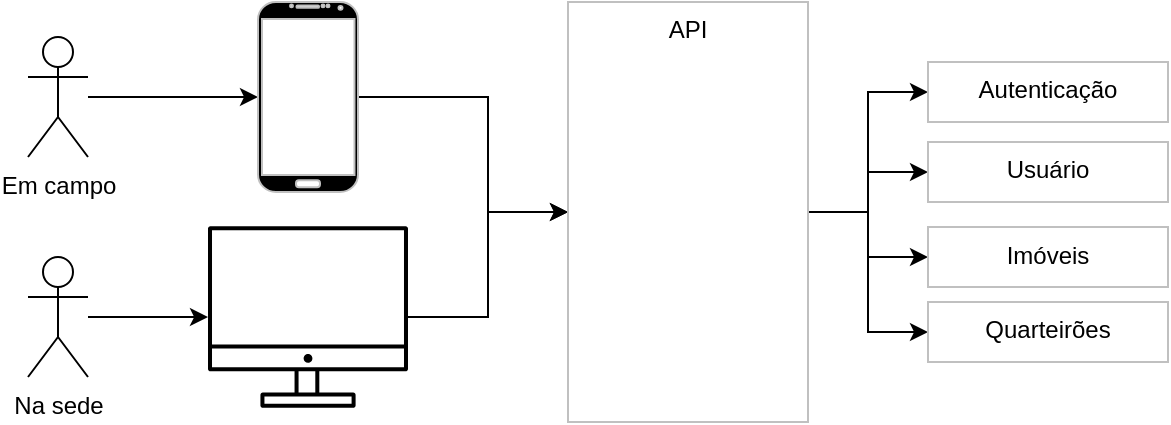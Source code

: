 <mxfile version="21.3.6" type="github">
  <diagram name="Página-1" id="iNaVJ4ki2ZXxPQHuFq8B">
    <mxGraphModel dx="1357" dy="324" grid="1" gridSize="10" guides="1" tooltips="1" connect="1" arrows="1" fold="1" page="1" pageScale="1" pageWidth="827" pageHeight="1169" math="0" shadow="0">
      <root>
        <mxCell id="0" />
        <mxCell id="1" parent="0" />
        <mxCell id="kQsGSucea-r5Y_LSZo7t-3" value="" style="edgeStyle=orthogonalEdgeStyle;rounded=0;orthogonalLoop=1;jettySize=auto;html=1;" parent="1" source="kQsGSucea-r5Y_LSZo7t-1" target="kQsGSucea-r5Y_LSZo7t-4" edge="1">
          <mxGeometry relative="1" as="geometry">
            <mxPoint x="-685" y="67.5" as="targetPoint" />
          </mxGeometry>
        </mxCell>
        <mxCell id="kQsGSucea-r5Y_LSZo7t-1" value="Em campo&lt;br&gt;" style="shape=umlActor;verticalLabelPosition=bottom;verticalAlign=top;html=1;outlineConnect=0;" parent="1" vertex="1">
          <mxGeometry x="-810" y="37.5" width="30" height="60" as="geometry" />
        </mxCell>
        <mxCell id="kQsGSucea-r5Y_LSZo7t-19" style="edgeStyle=orthogonalEdgeStyle;rounded=0;orthogonalLoop=1;jettySize=auto;html=1;entryX=0;entryY=0.5;entryDx=0;entryDy=0;" parent="1" source="kQsGSucea-r5Y_LSZo7t-4" target="kQsGSucea-r5Y_LSZo7t-14" edge="1">
          <mxGeometry relative="1" as="geometry">
            <Array as="points">
              <mxPoint x="-580" y="67.5" />
              <mxPoint x="-580" y="125.5" />
            </Array>
          </mxGeometry>
        </mxCell>
        <mxCell id="kQsGSucea-r5Y_LSZo7t-4" value="" style="verticalLabelPosition=bottom;verticalAlign=top;html=1;shadow=0;dashed=0;strokeWidth=1;shape=mxgraph.android.phone2;strokeColor=#c0c0c0;fillColor=#000000;" parent="1" vertex="1">
          <mxGeometry x="-695" y="20" width="50" height="95" as="geometry" />
        </mxCell>
        <mxCell id="kQsGSucea-r5Y_LSZo7t-8" style="edgeStyle=orthogonalEdgeStyle;rounded=0;orthogonalLoop=1;jettySize=auto;html=1;" parent="1" source="kQsGSucea-r5Y_LSZo7t-5" target="kQsGSucea-r5Y_LSZo7t-6" edge="1">
          <mxGeometry relative="1" as="geometry" />
        </mxCell>
        <mxCell id="kQsGSucea-r5Y_LSZo7t-5" value="Na sede&lt;br&gt;" style="shape=umlActor;verticalLabelPosition=bottom;verticalAlign=top;html=1;outlineConnect=0;" parent="1" vertex="1">
          <mxGeometry x="-810" y="147.5" width="30" height="60" as="geometry" />
        </mxCell>
        <mxCell id="kQsGSucea-r5Y_LSZo7t-18" style="edgeStyle=orthogonalEdgeStyle;rounded=0;orthogonalLoop=1;jettySize=auto;html=1;entryX=0;entryY=0.5;entryDx=0;entryDy=0;" parent="1" source="kQsGSucea-r5Y_LSZo7t-6" target="kQsGSucea-r5Y_LSZo7t-14" edge="1">
          <mxGeometry relative="1" as="geometry">
            <Array as="points">
              <mxPoint x="-580" y="177.5" />
              <mxPoint x="-580" y="125.5" />
            </Array>
          </mxGeometry>
        </mxCell>
        <mxCell id="kQsGSucea-r5Y_LSZo7t-6" value="" style="sketch=0;outlineConnect=0;gradientColor=none;fontColor=#545B64;strokeColor=none;fillColor=#000000;dashed=0;verticalLabelPosition=bottom;verticalAlign=top;align=center;html=1;fontSize=12;fontStyle=0;aspect=fixed;shape=mxgraph.aws4.illustration_desktop;pointerEvents=1" parent="1" vertex="1">
          <mxGeometry x="-720" y="132" width="100" height="91" as="geometry" />
        </mxCell>
        <mxCell id="kQsGSucea-r5Y_LSZo7t-22" value="" style="edgeStyle=orthogonalEdgeStyle;rounded=0;orthogonalLoop=1;jettySize=auto;html=1;entryX=0;entryY=0.5;entryDx=0;entryDy=0;" parent="1" source="kQsGSucea-r5Y_LSZo7t-14" target="kQsGSucea-r5Y_LSZo7t-21" edge="1">
          <mxGeometry relative="1" as="geometry" />
        </mxCell>
        <mxCell id="0ufJtWn4vhR0eOMiRvcI-3" style="edgeStyle=orthogonalEdgeStyle;rounded=0;orthogonalLoop=1;jettySize=auto;html=1;entryX=0;entryY=0.5;entryDx=0;entryDy=0;" edge="1" parent="1" source="kQsGSucea-r5Y_LSZo7t-14" target="0ufJtWn4vhR0eOMiRvcI-4">
          <mxGeometry relative="1" as="geometry">
            <mxPoint x="-360" y="27.5" as="targetPoint" />
          </mxGeometry>
        </mxCell>
        <mxCell id="0ufJtWn4vhR0eOMiRvcI-6" style="edgeStyle=orthogonalEdgeStyle;rounded=0;orthogonalLoop=1;jettySize=auto;html=1;" edge="1" parent="1" source="kQsGSucea-r5Y_LSZo7t-14" target="0ufJtWn4vhR0eOMiRvcI-7">
          <mxGeometry relative="1" as="geometry">
            <mxPoint x="-360" y="27.5" as="targetPoint" />
          </mxGeometry>
        </mxCell>
        <mxCell id="0ufJtWn4vhR0eOMiRvcI-10" style="edgeStyle=orthogonalEdgeStyle;rounded=0;orthogonalLoop=1;jettySize=auto;html=1;entryX=0;entryY=0.5;entryDx=0;entryDy=0;" edge="1" parent="1" source="kQsGSucea-r5Y_LSZo7t-14" target="0ufJtWn4vhR0eOMiRvcI-9">
          <mxGeometry relative="1" as="geometry" />
        </mxCell>
        <mxCell id="kQsGSucea-r5Y_LSZo7t-14" value="API&lt;br&gt;" style="whiteSpace=wrap;html=1;verticalAlign=top;strokeColor=#c0c0c0;shadow=0;dashed=0;strokeWidth=1;" parent="1" vertex="1">
          <mxGeometry x="-540" y="20" width="120" height="210" as="geometry" />
        </mxCell>
        <mxCell id="kQsGSucea-r5Y_LSZo7t-21" value="Autenticação" style="whiteSpace=wrap;html=1;verticalAlign=top;strokeColor=#c0c0c0;shadow=0;dashed=0;strokeWidth=1;" parent="1" vertex="1">
          <mxGeometry x="-360" y="50" width="120" height="30" as="geometry" />
        </mxCell>
        <mxCell id="0ufJtWn4vhR0eOMiRvcI-4" value="Usuário" style="whiteSpace=wrap;html=1;verticalAlign=top;strokeColor=#c0c0c0;shadow=0;dashed=0;strokeWidth=1;" vertex="1" parent="1">
          <mxGeometry x="-360" y="90" width="120" height="30" as="geometry" />
        </mxCell>
        <mxCell id="0ufJtWn4vhR0eOMiRvcI-7" value="Imóveis" style="whiteSpace=wrap;html=1;verticalAlign=top;strokeColor=#c0c0c0;shadow=0;dashed=0;strokeWidth=1;" vertex="1" parent="1">
          <mxGeometry x="-360" y="132.5" width="120" height="30" as="geometry" />
        </mxCell>
        <mxCell id="0ufJtWn4vhR0eOMiRvcI-9" value="Quarteirões" style="whiteSpace=wrap;html=1;verticalAlign=top;strokeColor=#c0c0c0;shadow=0;dashed=0;strokeWidth=1;" vertex="1" parent="1">
          <mxGeometry x="-360" y="170" width="120" height="30" as="geometry" />
        </mxCell>
      </root>
    </mxGraphModel>
  </diagram>
</mxfile>
